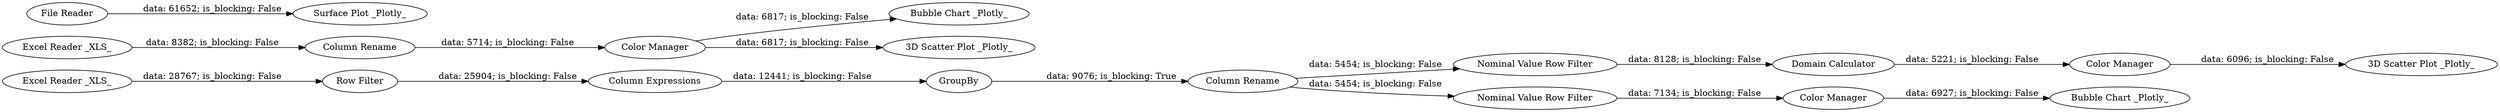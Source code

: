 digraph {
	"-6534036424138107278_13" [label=GroupBy]
	"-6534036424138107278_21" [label="Color Manager"]
	"-6534036424138107278_6" [label="Bubble Chart _Plotly_"]
	"-6534036424138107278_2" [label="Surface Plot _Plotly_"]
	"-6534036424138107278_23" [label="Column Rename"]
	"-6534036424138107278_20" [label="Bubble Chart _Plotly_"]
	"-6534036424138107278_4" [label="Excel Reader _XLS_"]
	"-6534036424138107278_9" [label="Excel Reader _XLS_"]
	"-6534036424138107278_14" [label="3D Scatter Plot _Plotly_"]
	"-6534036424138107278_17" [label="Column Expressions"]
	"-6534036424138107278_10" [label="Color Manager"]
	"-6534036424138107278_1" [label="File Reader"]
	"-6534036424138107278_11" [label="Domain Calculator"]
	"-6534036424138107278_18" [label="Nominal Value Row Filter"]
	"-6534036424138107278_7" [label="Color Manager"]
	"-6534036424138107278_16" [label="Row Filter"]
	"-6534036424138107278_8" [label="3D Scatter Plot _Plotly_"]
	"-6534036424138107278_5" [label="Column Rename"]
	"-6534036424138107278_22" [label="Nominal Value Row Filter"]
	"-6534036424138107278_7" -> "-6534036424138107278_6" [label="data: 6817; is_blocking: False"]
	"-6534036424138107278_13" -> "-6534036424138107278_23" [label="data: 9076; is_blocking: True"]
	"-6534036424138107278_11" -> "-6534036424138107278_10" [label="data: 5221; is_blocking: False"]
	"-6534036424138107278_1" -> "-6534036424138107278_2" [label="data: 61652; is_blocking: False"]
	"-6534036424138107278_10" -> "-6534036424138107278_14" [label="data: 6096; is_blocking: False"]
	"-6534036424138107278_7" -> "-6534036424138107278_8" [label="data: 6817; is_blocking: False"]
	"-6534036424138107278_21" -> "-6534036424138107278_20" [label="data: 6927; is_blocking: False"]
	"-6534036424138107278_9" -> "-6534036424138107278_16" [label="data: 28767; is_blocking: False"]
	"-6534036424138107278_23" -> "-6534036424138107278_18" [label="data: 5454; is_blocking: False"]
	"-6534036424138107278_4" -> "-6534036424138107278_5" [label="data: 8382; is_blocking: False"]
	"-6534036424138107278_23" -> "-6534036424138107278_22" [label="data: 5454; is_blocking: False"]
	"-6534036424138107278_18" -> "-6534036424138107278_11" [label="data: 8128; is_blocking: False"]
	"-6534036424138107278_16" -> "-6534036424138107278_17" [label="data: 25904; is_blocking: False"]
	"-6534036424138107278_22" -> "-6534036424138107278_21" [label="data: 7134; is_blocking: False"]
	"-6534036424138107278_5" -> "-6534036424138107278_7" [label="data: 5714; is_blocking: False"]
	"-6534036424138107278_17" -> "-6534036424138107278_13" [label="data: 12441; is_blocking: False"]
	rankdir=LR
}
